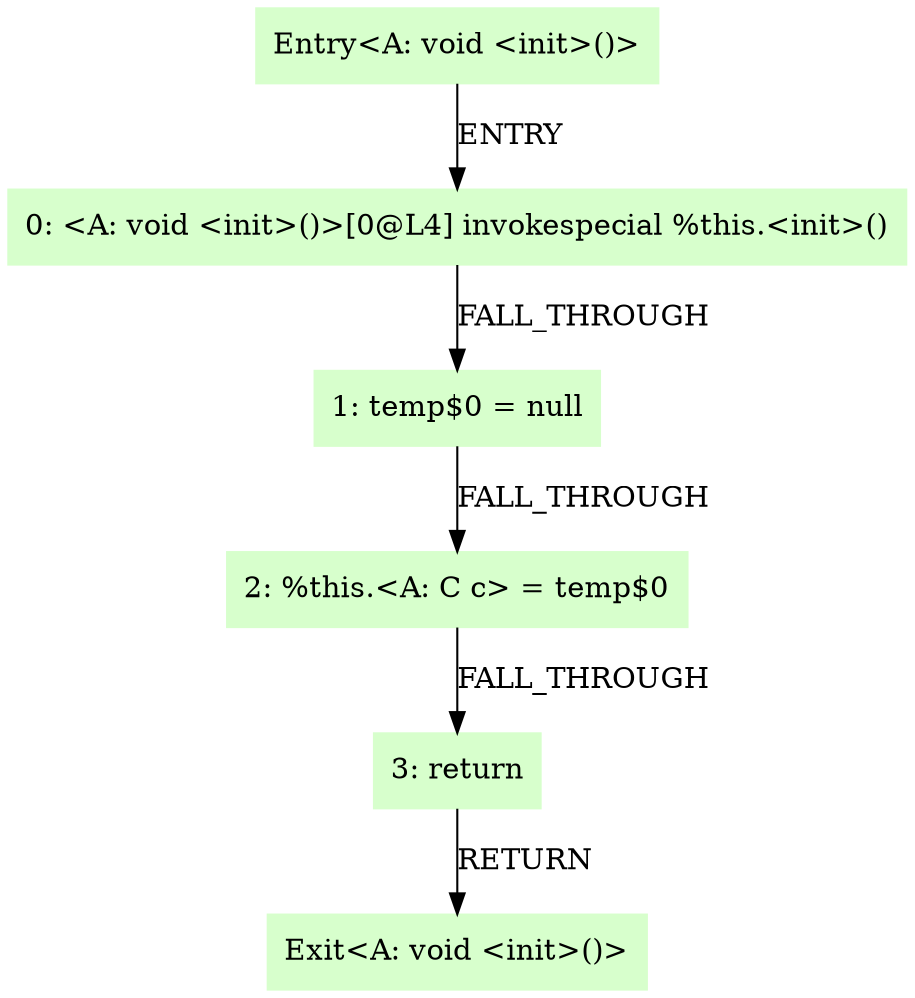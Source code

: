 digraph G {
  node [shape=box,style=filled,color=".3 .2 1.0",];
  "0" [label="Entry<A: void <init>()>",];
  "1" [label="0: <A: void <init>()>[0@L4] invokespecial %this.<init>()",];
  "2" [label="1: temp$0 = null",];
  "3" [label="2: %this.<A: C c> = temp$0",];
  "4" [label="3: return",];
  "5" [label="Exit<A: void <init>()>",];
  "0" -> "1" [label="ENTRY",];
  "1" -> "2" [label="FALL_THROUGH",];
  "2" -> "3" [label="FALL_THROUGH",];
  "3" -> "4" [label="FALL_THROUGH",];
  "4" -> "5" [label="RETURN",];
}
